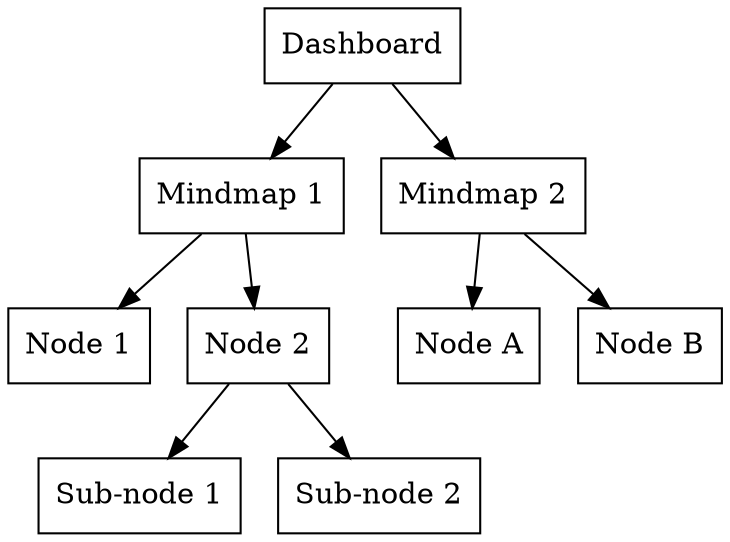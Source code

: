 digraph SampleUI {
    node [shape=box];
    Dashboard -> "Mindmap 1";
    Dashboard -> "Mindmap 2";
    "Mindmap 1" -> "Node 1";
    "Mindmap 1" -> "Node 2";
    "Node 2" -> "Sub-node 1";
    "Node 2" -> "Sub-node 2";
    "Mindmap 2" -> "Node A";
    "Mindmap 2" -> "Node B";
}
